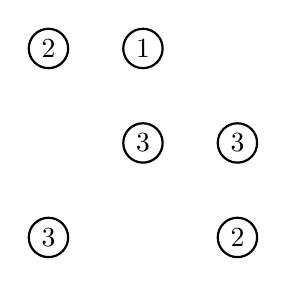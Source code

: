 \begin{tikzpicture}[style=thick,scale=0.6]
\tikzstyle{vertex}=[draw, circle, fill=white, inner sep=0pt, minimum size=5mm]

\node[vertex] (A) at (-2, 2) {$2$};
\node[vertex] (B) at ( 0, 2) {$1$};
\node[vertex] (C) at ( 0, 0) {$3$};
\node[vertex] (D) at ( 2, 0) {$3$};
\node[vertex] (E) at (-2,-2) {$3$};
\node[vertex] (F) at ( 2,-2) {$2$};
\end{tikzpicture}
